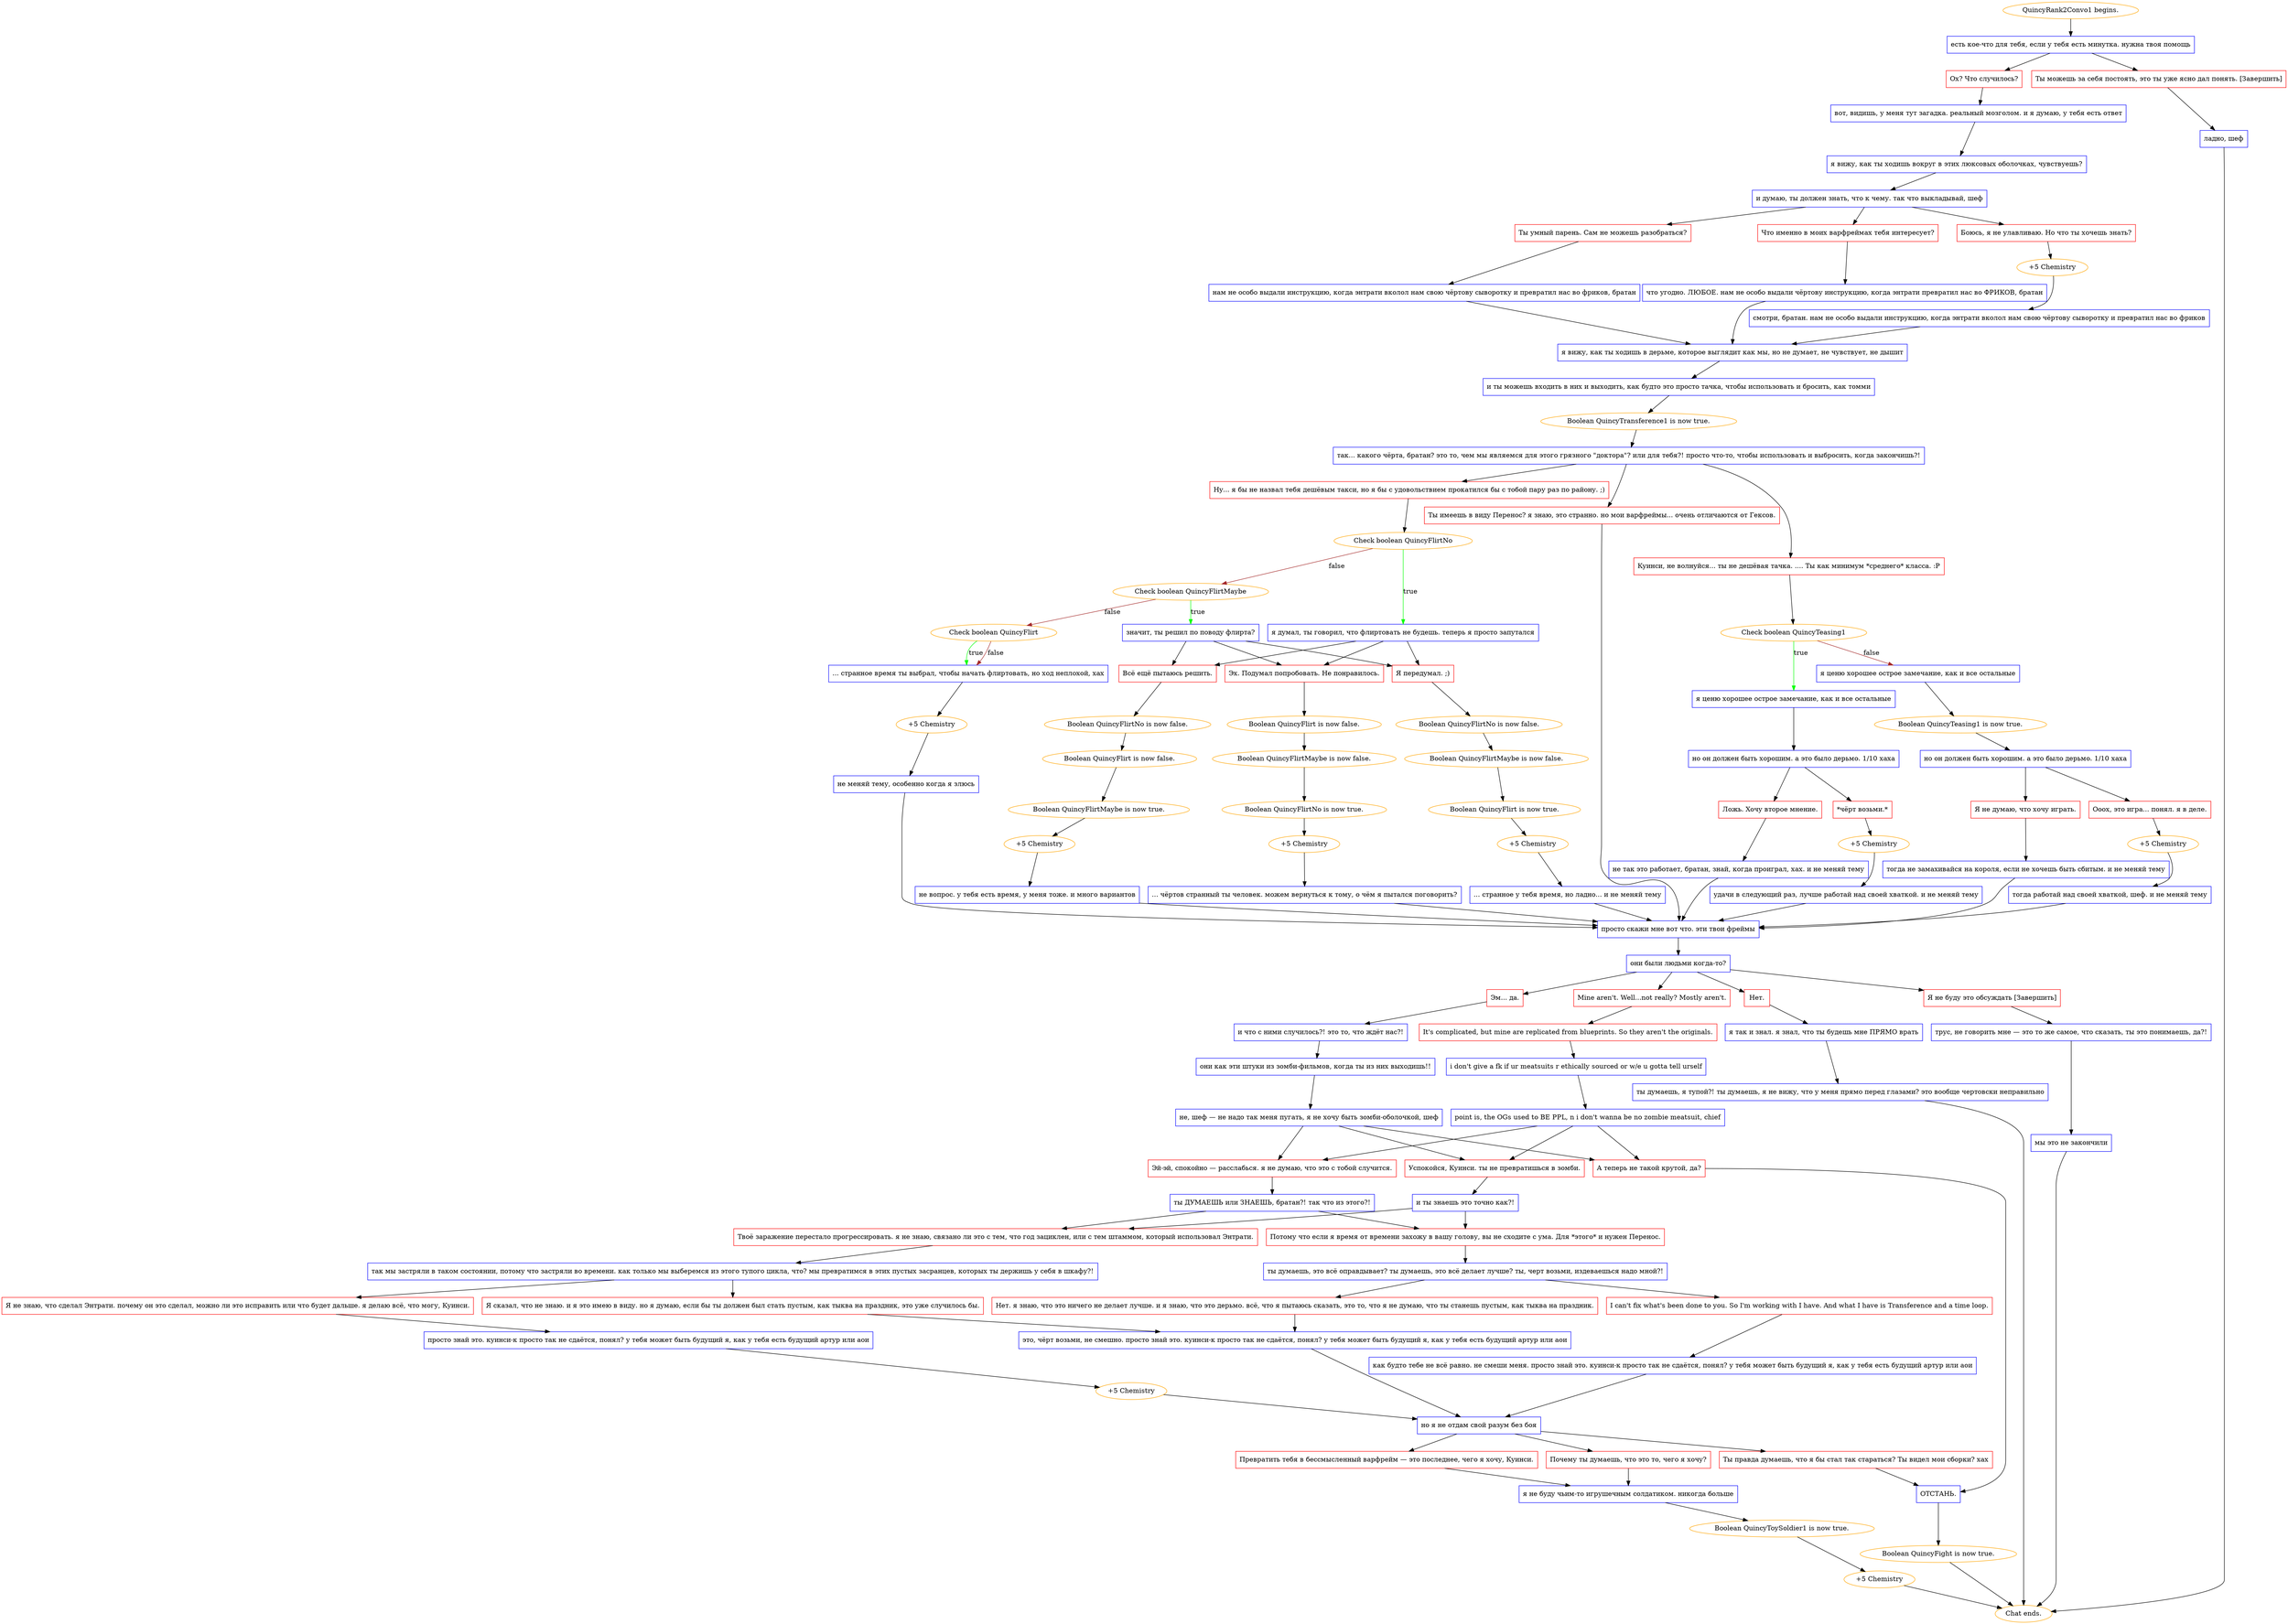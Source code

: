 digraph {
	"QuincyRank2Convo1 begins." [color=orange];
		"QuincyRank2Convo1 begins." -> j785709745;
	j785709745 [label="есть кое-что для тебя, если у тебя есть минутка. нужна твоя помощь",shape=box,color=blue];
		j785709745 -> j2555674746;
		j785709745 -> j2844304186;
	j2555674746 [label="Ох? Что случилось?",shape=box,color=red];
		j2555674746 -> j3981389324;
	j2844304186 [label="Ты можешь за себя постоять, это ты уже ясно дал понять. [Завершить]",shape=box,color=red];
		j2844304186 -> j3008251262;
	j3981389324 [label="вот, видишь, у меня тут загадка. реальный мозголом. и я думаю, у тебя есть ответ",shape=box,color=blue];
		j3981389324 -> j692875144;
	j3008251262 [label="ладно, шеф",shape=box,color=blue];
		j3008251262 -> "Chat ends.";
	j692875144 [label="я вижу, как ты ходишь вокруг в этих люксовых оболочках, чувствуешь?",shape=box,color=blue];
		j692875144 -> j3542060412;
	"Chat ends." [color=orange];
	j3542060412 [label="и думаю, ты должен знать, что к чему. так что выкладывай, шеф",shape=box,color=blue];
		j3542060412 -> j1662367115;
		j3542060412 -> j18766658;
		j3542060412 -> j2854914162;
	j1662367115 [label="Что именно в моих варфреймах тебя интересует?",shape=box,color=red];
		j1662367115 -> j2267976163;
	j18766658 [label="Боюсь, я не улавливаю. Но что ты хочешь знать?",shape=box,color=red];
		j18766658 -> j666037889;
	j2854914162 [label="Ты умный парень. Сам не можешь разобраться?",shape=box,color=red];
		j2854914162 -> j3338803622;
	j2267976163 [label="что угодно. ЛЮБОЕ. нам не особо выдали чёртову инструкцию, когда энтрати превратил нас во ФРИКОВ, братан",shape=box,color=blue];
		j2267976163 -> j600530157;
	j666037889 [label="+5 Chemistry",color=orange];
		j666037889 -> j3348911005;
	j3338803622 [label="нам не особо выдали инструкцию, когда энтрати вколол нам свою чёртову сыворотку и превратил нас во фриков, братан",shape=box,color=blue];
		j3338803622 -> j600530157;
	j600530157 [label="я вижу, как ты ходишь в дерьме, которое выглядит как мы, но не думает, не чувствует, не дышит",shape=box,color=blue];
		j600530157 -> j1230709684;
	j3348911005 [label="смотри, братан. нам не особо выдали инструкцию, когда энтрати вколол нам свою чёртову сыворотку и превратил нас во фриков",shape=box,color=blue];
		j3348911005 -> j600530157;
	j1230709684 [label="и ты можешь входить в них и выходить, как будто это просто тачка, чтобы использовать и бросить, как томми",shape=box,color=blue];
		j1230709684 -> j4193300470;
	j4193300470 [label="Boolean QuincyTransference1 is now true.",color=orange];
		j4193300470 -> j3859191526;
	j3859191526 [label="так... какого чёрта, братан? это то, чем мы являемся для этого грязного \"доктора\"? или для тебя?! просто что-то, чтобы использовать и выбросить, когда закончишь?!",shape=box,color=blue];
		j3859191526 -> j472110677;
		j3859191526 -> j2503732841;
		j3859191526 -> j2787493442;
	j472110677 [label="Ты имеешь в виду Перенос? я знаю, это странно. но мои варфреймы... очень отличаются от Гексов.",shape=box,color=red];
		j472110677 -> j788412081;
	j2503732841 [label="Куинси, не волнуйся... ты не дешёвая тачка. .... Ты как минимум *среднего* класса. :P",shape=box,color=red];
		j2503732841 -> j1498793659;
	j2787493442 [label="Ну... я бы не назвал тебя дешёвым такси, но я бы с удовольствием прокатился бы с тобой пару раз по району. ;)",shape=box,color=red];
		j2787493442 -> j3928328293;
	j788412081 [label="просто скажи мне вот что. эти твои фреймы",shape=box,color=blue];
		j788412081 -> j3541117279;
	j1498793659 [label="Check boolean QuincyTeasing1",color=orange];
		j1498793659 -> j170846487 [label=true,color=green];
		j1498793659 -> j3320028371 [label=false,color=brown];
	j3928328293 [label="Check boolean QuincyFlirtNo",color=orange];
		j3928328293 -> j840183993 [label=true,color=green];
		j3928328293 -> j499458022 [label=false,color=brown];
	j3541117279 [label="они были людьми когда-то?",shape=box,color=blue];
		j3541117279 -> j3650102660;
		j3541117279 -> j4039864091;
		j3541117279 -> j2250156086;
		j3541117279 -> j3607202182;
	j170846487 [label="я ценю хорошее острое замечание, как и все остальные",shape=box,color=blue];
		j170846487 -> j2850596725;
	j3320028371 [label="я ценю хорошее острое замечание, как и все остальные",shape=box,color=blue];
		j3320028371 -> j1954502727;
	j840183993 [label="я думал, ты говорил, что флиртовать не будешь. теперь я просто запутался",shape=box,color=blue];
		j840183993 -> j1828559475;
		j840183993 -> j3674153919;
		j840183993 -> j1118254075;
	j499458022 [label="Check boolean QuincyFlirtMaybe",color=orange];
		j499458022 -> j1024968644 [label=true,color=green];
		j499458022 -> j2124350134 [label=false,color=brown];
	j3650102660 [label="Эм... да.",shape=box,color=red];
		j3650102660 -> j1573408991;
	j4039864091 [label="Mine aren't. Well...not really? Mostly aren't.",shape=box,color=red];
		j4039864091 -> j2989387800;
	j2250156086 [label="Нет.",shape=box,color=red];
		j2250156086 -> j1263996288;
	j3607202182 [label="Я не буду это обсуждать [Завершить]",shape=box,color=red];
		j3607202182 -> j3957068872;
	j2850596725 [label="но он должен быть хорошим. а это было дерьмо. 1/10 хаха",shape=box,color=blue];
		j2850596725 -> j2498448451;
		j2850596725 -> j251708291;
	j1954502727 [label="Boolean QuincyTeasing1 is now true.",color=orange];
		j1954502727 -> j3354555583;
	j1828559475 [label="Я передумал. ;)",shape=box,color=red];
		j1828559475 -> j768491567;
	j3674153919 [label="Эх. Подумал попробовать. Не понравилось.",shape=box,color=red];
		j3674153919 -> j1096707143;
	j1118254075 [label="Всё ещё пытаюсь решить.",shape=box,color=red];
		j1118254075 -> j227260876;
	j1024968644 [label="значит, ты решил по поводу флирта?",shape=box,color=blue];
		j1024968644 -> j1828559475;
		j1024968644 -> j3674153919;
		j1024968644 -> j1118254075;
	j2124350134 [label="Check boolean QuincyFlirt",color=orange];
		j2124350134 -> j870312785 [label=true,color=green];
		j2124350134 -> j870312785 [label=false,color=brown];
	j1573408991 [label="и что с ними случилось?! это то, что ждёт нас?!",shape=box,color=blue];
		j1573408991 -> j3220239522;
	j2989387800 [label="It's complicated, but mine are replicated from blueprints. So they aren't the originals.",shape=box,color=red];
		j2989387800 -> j2720175980;
	j1263996288 [label="я так и знал. я знал, что ты будешь мне ПРЯМО врать",shape=box,color=blue];
		j1263996288 -> j3497063877;
	j3957068872 [label="трус, не говорить мне — это то же самое, что сказать, ты это понимаешь, да?!",shape=box,color=blue];
		j3957068872 -> j1191210428;
	j2498448451 [label="*чёрт возьми.*",shape=box,color=red];
		j2498448451 -> j3087275123;
	j251708291 [label="Ложь. Хочу второе мнение.",shape=box,color=red];
		j251708291 -> j4190642934;
	j3354555583 [label="но он должен быть хорошим. а это было дерьмо. 1/10 хаха",shape=box,color=blue];
		j3354555583 -> j208293910;
		j3354555583 -> j698223210;
	j768491567 [label="Boolean QuincyFlirtNo is now false.",color=orange];
		j768491567 -> j2845768897;
	j1096707143 [label="Boolean QuincyFlirt is now false.",color=orange];
		j1096707143 -> j1395485891;
	j227260876 [label="Boolean QuincyFlirtNo is now false.",color=orange];
		j227260876 -> j2613659160;
	j870312785 [label="... странное время ты выбрал, чтобы начать флиртовать, но ход неплохой, хах",shape=box,color=blue];
		j870312785 -> j4102017883;
	j3220239522 [label="они как эти штуки из зомби-фильмов, когда ты из них выходишь!!",shape=box,color=blue];
		j3220239522 -> j821575688;
	j2720175980 [label="i don't give a fk if ur meatsuits r ethically sourced or w/e u gotta tell urself",shape=box,color=blue];
		j2720175980 -> j3608998159;
	j3497063877 [label="ты думаешь, я тупой?! ты думаешь, я не вижу, что у меня прямо перед глазами? это вообще чертовски неправильно",shape=box,color=blue];
		j3497063877 -> "Chat ends.";
	j1191210428 [label="мы это не закончили",shape=box,color=blue];
		j1191210428 -> "Chat ends.";
	j3087275123 [label="+5 Chemistry",color=orange];
		j3087275123 -> j215760562;
	j4190642934 [label="не так это работает, братан, знай, когда проиграл, хах. и не меняй тему",shape=box,color=blue];
		j4190642934 -> j788412081;
	j208293910 [label="Я не думаю, что хочу играть.",shape=box,color=red];
		j208293910 -> j1124462551;
	j698223210 [label="Ооох, это игра... понял. я в деле.",shape=box,color=red];
		j698223210 -> j3077913250;
	j2845768897 [label="Boolean QuincyFlirtMaybe is now false.",color=orange];
		j2845768897 -> j72749350;
	j1395485891 [label="Boolean QuincyFlirtMaybe is now false.",color=orange];
		j1395485891 -> j3960799236;
	j2613659160 [label="Boolean QuincyFlirt is now false.",color=orange];
		j2613659160 -> j1596402125;
	j4102017883 [label="+5 Chemistry",color=orange];
		j4102017883 -> j568669372;
	j821575688 [label="не, шеф — не надо так меня пугать, я не хочу быть зомби-оболочкой, шеф",shape=box,color=blue];
		j821575688 -> j1150882896;
		j821575688 -> j1671057615;
		j821575688 -> j3592108740;
	j3608998159 [label="point is, the OGs used to BE PPL, n i don't wanna be no zombie meatsuit, chief",shape=box,color=blue];
		j3608998159 -> j1150882896;
		j3608998159 -> j1671057615;
		j3608998159 -> j3592108740;
	j215760562 [label="удачи в следующий раз, лучше работай над своей хваткой. и не меняй тему",shape=box,color=blue];
		j215760562 -> j788412081;
	j1124462551 [label="тогда не замахивайся на короля, если не хочешь быть сбитым. и не меняй тему",shape=box,color=blue];
		j1124462551 -> j788412081;
	j3077913250 [label="+5 Chemistry",color=orange];
		j3077913250 -> j3419838569;
	j72749350 [label="Boolean QuincyFlirt is now true.",color=orange];
		j72749350 -> j1255289481;
	j3960799236 [label="Boolean QuincyFlirtNo is now true.",color=orange];
		j3960799236 -> j3228378197;
	j1596402125 [label="Boolean QuincyFlirtMaybe is now true.",color=orange];
		j1596402125 -> j936556427;
	j568669372 [label="не меняй тему, особенно когда я злюсь",shape=box,color=blue];
		j568669372 -> j788412081;
	j1150882896 [label="Эй-эй, спокойно — расслабься. я не думаю, что это с тобой случится.",shape=box,color=red];
		j1150882896 -> j1248698228;
	j1671057615 [label="Успокойся, Куинси. ты не превратишься в зомби.",shape=box,color=red];
		j1671057615 -> j2363435585;
	j3592108740 [label="А теперь не такой крутой, да?",shape=box,color=red];
		j3592108740 -> j585525134;
	j3419838569 [label="тогда работай над своей хваткой, шеф. и не меняй тему",shape=box,color=blue];
		j3419838569 -> j788412081;
	j1255289481 [label="+5 Chemistry",color=orange];
		j1255289481 -> j4151246135;
	j3228378197 [label="+5 Chemistry",color=orange];
		j3228378197 -> j375896995;
	j936556427 [label="+5 Chemistry",color=orange];
		j936556427 -> j1938568594;
	j1248698228 [label="ты ДУМАЕШЬ или ЗНАЕШЬ, братан?! так что из этого?!",shape=box,color=blue];
		j1248698228 -> j3392655045;
		j1248698228 -> j3082118851;
	j2363435585 [label="и ты знаешь это точно как?!",shape=box,color=blue];
		j2363435585 -> j3082118851;
		j2363435585 -> j3392655045;
	j585525134 [label="ОТСТАНЬ.",shape=box,color=blue];
		j585525134 -> j3668527937;
	j4151246135 [label="... странное у тебя время, но ладно... и не меняй тему",shape=box,color=blue];
		j4151246135 -> j788412081;
	j375896995 [label="... чёртов странный ты человек. можем вернуться к тому, о чём я пытался поговорить?",shape=box,color=blue];
		j375896995 -> j788412081;
	j1938568594 [label="не вопрос. у тебя есть время, у меня тоже. и много вариантов",shape=box,color=blue];
		j1938568594 -> j788412081;
	j3392655045 [label="Потому что если я время от времени захожу в вашу голову, вы не сходите с ума. Для *этого* и нужен Перенос.",shape=box,color=red];
		j3392655045 -> j499760457;
	j3082118851 [label="Твоё заражение перестало прогрессировать. я не знаю, связано ли это с тем, что год зациклен, или с тем штаммом, который использовал Энтрати.",shape=box,color=red];
		j3082118851 -> j2360046618;
	j3668527937 [label="Boolean QuincyFight is now true.",color=orange];
		j3668527937 -> "Chat ends.";
	j499760457 [label="ты думаешь, это всё оправдывает? ты думаешь, это всё делает лучше? ты, черт возьми, издеваешься надо мной?!",shape=box,color=blue];
		j499760457 -> j2079095599;
		j499760457 -> j7552356;
	j2360046618 [label="так мы застряли в таком состоянии, потому что застряли во времени. как только мы выберемся из этого тупого цикла, что? мы превратимся в этих пустых засранцев, которых ты держишь у себя в шкафу?!",shape=box,color=blue];
		j2360046618 -> j3617955191;
		j2360046618 -> j2515017830;
	j2079095599 [label="Нет. я знаю, что это ничего не делает лучше. и я знаю, что это дерьмо. всё, что я пытаюсь сказать, это то, что я не думаю, что ты станешь пустым, как тыква на праздник.",shape=box,color=red];
		j2079095599 -> j3063337446;
	j7552356 [label="I can't fix what's been done to you. So I'm working with I have. And what I have is Transference and a time loop.",shape=box,color=red];
		j7552356 -> j2302290320;
	j3617955191 [label="Я не знаю, что сделал Энтрати. почему он это сделал, можно ли это исправить или что будет дальше. я делаю всё, что могу, Куинси.",shape=box,color=red];
		j3617955191 -> j2029629171;
	j2515017830 [label="Я сказал, что не знаю. и я это имею в виду. но я думаю, если бы ты должен был стать пустым, как тыква на праздник, это уже случилось бы.",shape=box,color=red];
		j2515017830 -> j3063337446;
	j3063337446 [label="это, чёрт возьми, не смешно. просто знай это. куинси-к просто так не сдаётся, понял? у тебя может быть будущий я, как у тебя есть будущий артур или аои",shape=box,color=blue];
		j3063337446 -> j2823094458;
	j2302290320 [label="как будто тебе не всё равно. не смеши меня. просто знай это. куинси-к просто так не сдаётся, понял? у тебя может быть будущий я, как у тебя есть будущий артур или аои",shape=box,color=blue];
		j2302290320 -> j2823094458;
	j2029629171 [label="просто знай это. куинси-к просто так не сдаётся, понял? у тебя может быть будущий я, как у тебя есть будущий артур или аои",shape=box,color=blue];
		j2029629171 -> j3506217211;
	j2823094458 [label="но я не отдам свой разум без боя",shape=box,color=blue];
		j2823094458 -> j3638566492;
		j2823094458 -> j2719089322;
		j2823094458 -> j2365848081;
	j3506217211 [label="+5 Chemistry",color=orange];
		j3506217211 -> j2823094458;
	j3638566492 [label="Превратить тебя в бессмысленный варфрейм — это последнее, чего я хочу, Куинси.",shape=box,color=red];
		j3638566492 -> j1903249527;
	j2719089322 [label="Почему ты думаешь, что это то, чего я хочу?",shape=box,color=red];
		j2719089322 -> j1903249527;
	j2365848081 [label="Ты правда думаешь, что я бы стал так стараться? Ты видел мои сборки? хах",shape=box,color=red];
		j2365848081 -> j585525134;
	j1903249527 [label="я не буду чьим-то игрушечным солдатиком. никогда больше",shape=box,color=blue];
		j1903249527 -> j3176020228;
	j3176020228 [label="Boolean QuincyToySoldier1 is now true.",color=orange];
		j3176020228 -> j227430165;
	j227430165 [label="+5 Chemistry",color=orange];
		j227430165 -> "Chat ends.";
}